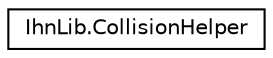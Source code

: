 digraph "Graphical Class Hierarchy"
{
  edge [fontname="Helvetica",fontsize="10",labelfontname="Helvetica",labelfontsize="10"];
  node [fontname="Helvetica",fontsize="10",shape=record];
  rankdir="LR";
  Node1 [label="IhnLib.CollisionHelper",height=0.2,width=0.4,color="black", fillcolor="white", style="filled",URL="$class_ihn_lib_1_1_collision_helper.html",tooltip="Aids in collision testing "];
}
